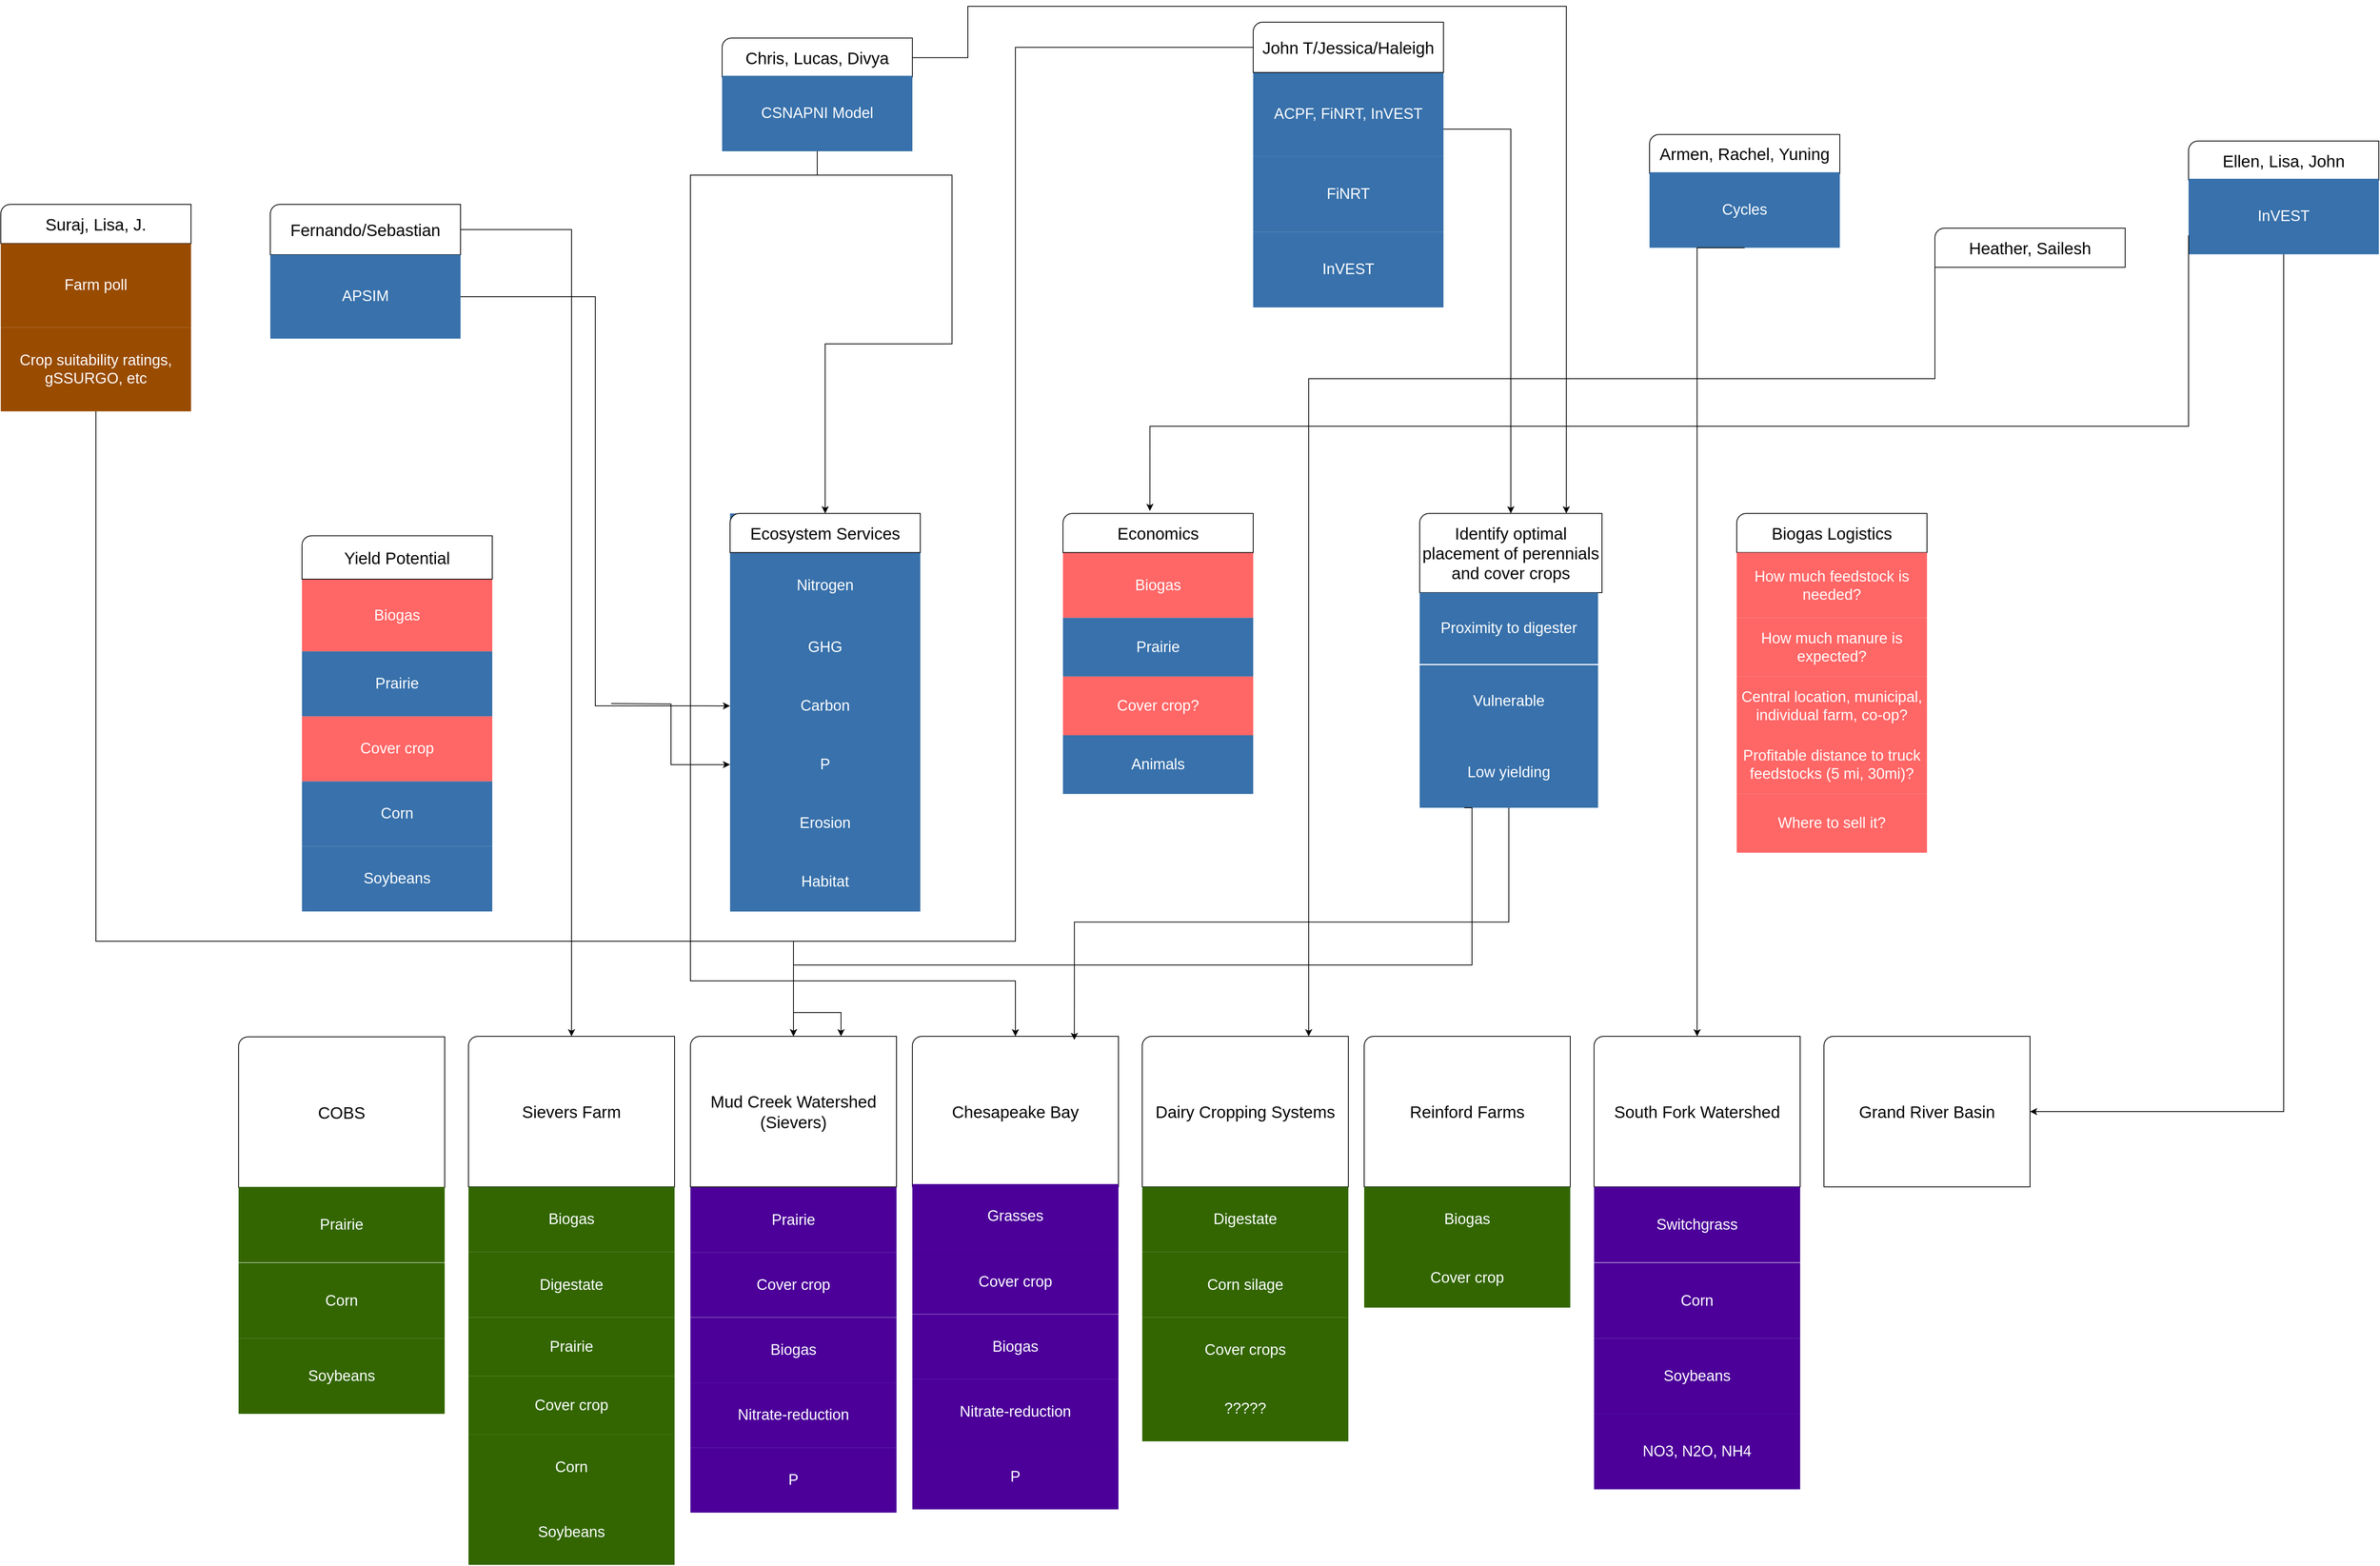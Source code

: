 <mxfile version="20.3.3" type="github">
  <diagram id="07fea595-8f29-1299-0266-81d95cde20df" name="Page-1">
    <mxGraphModel dx="3555" dy="1880" grid="1" gridSize="10" guides="1" tooltips="1" connect="1" arrows="1" fold="1" page="1" pageScale="1" pageWidth="4000" pageHeight="2000" background="#ffffff" math="0" shadow="0">
      <root>
        <mxCell id="0" />
        <mxCell id="1" parent="0" />
        <mxCell id="Bta4R8MGhBC_zZpxbiVx-255" value="" style="group;fontSize=19;verticalAlign=middle;fillColor=#3871AB;fontColor=#FFFFFF;shadow=0;fontStyle=0;spacing=6;sketch=0;labelBackgroundColor=none;" parent="1" vertex="1" connectable="0">
          <mxGeometry x="2150" y="700" width="240" height="502.36" as="geometry" />
        </mxCell>
        <mxCell id="Bta4R8MGhBC_zZpxbiVx-245" value="" style="group" parent="Bta4R8MGhBC_zZpxbiVx-255" vertex="1" connectable="0">
          <mxGeometry width="240" height="280" as="geometry" />
        </mxCell>
        <mxCell id="Bta4R8MGhBC_zZpxbiVx-246" value="" style="group" parent="Bta4R8MGhBC_zZpxbiVx-245" vertex="1" connectable="0">
          <mxGeometry y="49.412" width="240" height="230.588" as="geometry" />
        </mxCell>
        <mxCell id="Bta4R8MGhBC_zZpxbiVx-247" value="Nitrogen" style="whiteSpace=wrap;shadow=0;fontColor=#FFFFFF;fontFamily=Helvetica;fontStyle=0;html=1;fontSize=19;plain-purple;strokeColor=none;fillColor=#3871AB;gradientColor=none;spacing=6;verticalAlign=middle;sketch=0;labelBackgroundColor=none;" parent="Bta4R8MGhBC_zZpxbiVx-246" vertex="1">
          <mxGeometry width="240" height="82.353" as="geometry" />
        </mxCell>
        <mxCell id="Bta4R8MGhBC_zZpxbiVx-248" value="GHG" style="whiteSpace=wrap;shadow=0;fontColor=#FFFFFF;fontFamily=Helvetica;fontStyle=0;html=1;fontSize=19;plain-purple;strokeColor=none;fillColor=#3871AB;gradientColor=none;spacing=6;verticalAlign=middle;sketch=0;labelBackgroundColor=none;" parent="Bta4R8MGhBC_zZpxbiVx-246" vertex="1">
          <mxGeometry y="82.353" width="240" height="74.118" as="geometry" />
        </mxCell>
        <mxCell id="Bta4R8MGhBC_zZpxbiVx-249" value="Carbon" style="whiteSpace=wrap;shadow=0;fontColor=#FFFFFF;fontFamily=Helvetica;fontStyle=0;html=1;fontSize=19;plain-purple;strokeColor=none;fillColor=#3871AB;gradientColor=none;spacing=6;verticalAlign=middle;sketch=0;labelBackgroundColor=none;" parent="Bta4R8MGhBC_zZpxbiVx-246" vertex="1">
          <mxGeometry y="156.471" width="240" height="74.118" as="geometry" />
        </mxCell>
        <mxCell id="Bta4R8MGhBC_zZpxbiVx-250" value="Ecosystem Services" style="verticalLabelPosition=middle;verticalAlign=middle;html=1;shape=mxgraph.basic.corner_round_rect;dx=6;fontSize=21;whiteSpace=wrap;labelPosition=center;align=center;" parent="Bta4R8MGhBC_zZpxbiVx-245" vertex="1">
          <mxGeometry width="240" height="49.412" as="geometry" />
        </mxCell>
        <mxCell id="Bta4R8MGhBC_zZpxbiVx-251" value="P" style="whiteSpace=wrap;shadow=0;fontColor=#FFFFFF;fontFamily=Helvetica;fontStyle=0;html=1;fontSize=19;plain-purple;strokeColor=none;fillColor=#3871AB;gradientColor=none;spacing=6;verticalAlign=middle;sketch=0;labelBackgroundColor=none;" parent="Bta4R8MGhBC_zZpxbiVx-255" vertex="1">
          <mxGeometry y="280.002" width="240" height="74.118" as="geometry" />
        </mxCell>
        <mxCell id="Bta4R8MGhBC_zZpxbiVx-253" value="Erosion" style="whiteSpace=wrap;shadow=0;fontColor=#FFFFFF;fontFamily=Helvetica;fontStyle=0;html=1;fontSize=19;plain-purple;strokeColor=none;fillColor=#3871AB;gradientColor=none;spacing=6;verticalAlign=middle;sketch=0;labelBackgroundColor=none;" parent="Bta4R8MGhBC_zZpxbiVx-255" vertex="1">
          <mxGeometry y="354.122" width="240" height="74.118" as="geometry" />
        </mxCell>
        <mxCell id="Bta4R8MGhBC_zZpxbiVx-254" value="Habitat" style="whiteSpace=wrap;shadow=0;fontColor=#FFFFFF;fontFamily=Helvetica;fontStyle=0;html=1;fontSize=19;plain-purple;strokeColor=none;fillColor=#3871AB;gradientColor=none;spacing=6;verticalAlign=middle;sketch=0;labelBackgroundColor=none;" parent="Bta4R8MGhBC_zZpxbiVx-255" vertex="1">
          <mxGeometry y="428.242" width="240" height="74.118" as="geometry" />
        </mxCell>
        <mxCell id="Bta4R8MGhBC_zZpxbiVx-270" value="" style="group" parent="1" vertex="1" connectable="0">
          <mxGeometry x="3020" y="700" width="230" height="371.5" as="geometry" />
        </mxCell>
        <mxCell id="Bta4R8MGhBC_zZpxbiVx-232" value="Identify optimal placement of perennials and cover crops&lt;br&gt;" style="verticalLabelPosition=middle;verticalAlign=middle;shape=mxgraph.basic.corner_round_rect;dx=6;fontSize=21;html=1;labelPosition=center;align=center;whiteSpace=wrap;" parent="Bta4R8MGhBC_zZpxbiVx-270" vertex="1">
          <mxGeometry width="230" height="100" as="geometry" />
        </mxCell>
        <mxCell id="Bta4R8MGhBC_zZpxbiVx-220" value="Low yielding" style="whiteSpace=wrap;shadow=0;fontColor=#FFFFFF;fontFamily=Helvetica;fontStyle=0;html=1;fontSize=19;plain-purple;strokeColor=none;fillColor=#3871AB;gradientColor=none;spacing=6;verticalAlign=middle;sketch=0;labelBackgroundColor=none;" parent="Bta4R8MGhBC_zZpxbiVx-270" vertex="1">
          <mxGeometry y="281.5" width="225" height="90" as="geometry" />
        </mxCell>
        <mxCell id="Bta4R8MGhBC_zZpxbiVx-228" value="Vulnerable" style="whiteSpace=wrap;shadow=0;fontColor=#FFFFFF;fontFamily=Helvetica;fontStyle=0;html=1;fontSize=19;plain-purple;strokeColor=none;fillColor=#3871AB;gradientColor=none;spacing=6;verticalAlign=middle;sketch=0;labelBackgroundColor=none;" parent="Bta4R8MGhBC_zZpxbiVx-270" vertex="1">
          <mxGeometry y="191.5" width="225" height="90" as="geometry" />
        </mxCell>
        <mxCell id="Bta4R8MGhBC_zZpxbiVx-229" value="Proximity to digester" style="whiteSpace=wrap;shadow=0;fontColor=#FFFFFF;fontFamily=Helvetica;fontStyle=0;html=1;fontSize=19;plain-purple;strokeColor=none;fillColor=#3871AB;gradientColor=none;spacing=6;verticalAlign=middle;sketch=0;labelBackgroundColor=none;" parent="Bta4R8MGhBC_zZpxbiVx-270" vertex="1">
          <mxGeometry y="100" width="225" height="90" as="geometry" />
        </mxCell>
        <mxCell id="Bta4R8MGhBC_zZpxbiVx-271" value="" style="group" parent="1" vertex="1" connectable="0">
          <mxGeometry x="1610" y="728.24" width="240" height="474.12" as="geometry" />
        </mxCell>
        <mxCell id="Bta4R8MGhBC_zZpxbiVx-238" value="" style="group" parent="Bta4R8MGhBC_zZpxbiVx-271" vertex="1" connectable="0">
          <mxGeometry width="240" height="310" as="geometry" />
        </mxCell>
        <mxCell id="Bta4R8MGhBC_zZpxbiVx-235" value="" style="group" parent="Bta4R8MGhBC_zZpxbiVx-238" vertex="1" connectable="0">
          <mxGeometry y="54.706" width="240" height="255.294" as="geometry" />
        </mxCell>
        <mxCell id="Bta4R8MGhBC_zZpxbiVx-218" value="Biogas" style="whiteSpace=wrap;shadow=0;fontColor=#FFFFFF;fontFamily=Helvetica;fontStyle=0;html=1;fontSize=19;plain-purple;strokeColor=none;fillColor=#FF6666;gradientColor=none;spacing=6;verticalAlign=middle;sketch=0;labelBackgroundColor=none;" parent="Bta4R8MGhBC_zZpxbiVx-235" vertex="1">
          <mxGeometry width="240" height="91.176" as="geometry" />
        </mxCell>
        <mxCell id="Bta4R8MGhBC_zZpxbiVx-219" value="Prairie" style="whiteSpace=wrap;shadow=0;fontColor=#FFFFFF;fontFamily=Helvetica;fontStyle=0;html=1;fontSize=19;plain-purple;strokeColor=none;fillColor=#3871AB;gradientColor=none;spacing=6;verticalAlign=middle;sketch=0;labelBackgroundColor=none;" parent="Bta4R8MGhBC_zZpxbiVx-235" vertex="1">
          <mxGeometry y="91.176" width="240" height="82.059" as="geometry" />
        </mxCell>
        <mxCell id="Bta4R8MGhBC_zZpxbiVx-223" value="Cover crop" style="whiteSpace=wrap;shadow=0;fontColor=#FFFFFF;fontFamily=Helvetica;fontStyle=0;html=1;fontSize=19;plain-purple;strokeColor=none;fillColor=#FF6666;gradientColor=none;spacing=6;verticalAlign=middle;sketch=0;labelBackgroundColor=none;" parent="Bta4R8MGhBC_zZpxbiVx-235" vertex="1">
          <mxGeometry y="173.235" width="240" height="82.059" as="geometry" />
        </mxCell>
        <mxCell id="Bta4R8MGhBC_zZpxbiVx-237" value="Yield Potential" style="verticalLabelPosition=middle;verticalAlign=middle;html=1;shape=mxgraph.basic.corner_round_rect;dx=6;fontSize=21;whiteSpace=wrap;labelPosition=center;align=center;" parent="Bta4R8MGhBC_zZpxbiVx-238" vertex="1">
          <mxGeometry width="240" height="54.706" as="geometry" />
        </mxCell>
        <mxCell id="Bta4R8MGhBC_zZpxbiVx-268" value="Corn" style="whiteSpace=wrap;shadow=0;fontColor=#FFFFFF;fontFamily=Helvetica;fontStyle=0;html=1;fontSize=19;plain-purple;strokeColor=none;fillColor=#3871AB;gradientColor=none;spacing=6;verticalAlign=middle;sketch=0;labelBackgroundColor=none;" parent="Bta4R8MGhBC_zZpxbiVx-271" vertex="1">
          <mxGeometry y="310.001" width="240" height="82.059" as="geometry" />
        </mxCell>
        <mxCell id="Bta4R8MGhBC_zZpxbiVx-269" value="Soybeans" style="whiteSpace=wrap;shadow=0;fontColor=#FFFFFF;fontFamily=Helvetica;fontStyle=0;html=1;fontSize=19;plain-purple;strokeColor=none;fillColor=#3871AB;gradientColor=none;spacing=6;verticalAlign=middle;sketch=0;labelBackgroundColor=none;" parent="Bta4R8MGhBC_zZpxbiVx-271" vertex="1">
          <mxGeometry y="392.061" width="240" height="82.059" as="geometry" />
        </mxCell>
        <mxCell id="Bta4R8MGhBC_zZpxbiVx-288" value="Grand River Basin" style="verticalLabelPosition=middle;verticalAlign=middle;html=1;shape=mxgraph.basic.corner_round_rect;dx=6;labelBackgroundColor=none;fontSize=21;whiteSpace=wrap;labelPosition=center;align=center;" parent="1" vertex="1">
          <mxGeometry x="3530" y="1360" width="260" height="190" as="geometry" />
        </mxCell>
        <mxCell id="Bta4R8MGhBC_zZpxbiVx-290" value="Mud Creek Watershed (Sievers)" style="verticalLabelPosition=middle;verticalAlign=middle;html=1;shape=mxgraph.basic.corner_round_rect;dx=6;labelBackgroundColor=none;fontSize=21;whiteSpace=wrap;labelPosition=center;align=center;" parent="1" vertex="1">
          <mxGeometry x="2100" y="1360" width="260" height="190" as="geometry" />
        </mxCell>
        <mxCell id="Bta4R8MGhBC_zZpxbiVx-291" value="Chesapeake Bay" style="verticalLabelPosition=middle;verticalAlign=middle;html=1;shape=mxgraph.basic.corner_round_rect;dx=6;labelBackgroundColor=none;fontSize=21;whiteSpace=wrap;labelPosition=center;align=center;" parent="1" vertex="1">
          <mxGeometry x="2380" y="1360" width="260" height="190" as="geometry" />
        </mxCell>
        <mxCell id="Bta4R8MGhBC_zZpxbiVx-292" value="Dairy Cropping Systems" style="verticalLabelPosition=middle;verticalAlign=middle;html=1;shape=mxgraph.basic.corner_round_rect;dx=6;labelBackgroundColor=none;fontSize=21;whiteSpace=wrap;labelPosition=center;align=center;" parent="1" vertex="1">
          <mxGeometry x="2670" y="1360" width="260" height="190" as="geometry" />
        </mxCell>
        <mxCell id="Bta4R8MGhBC_zZpxbiVx-295" value="" style="group" parent="1" vertex="1" connectable="0">
          <mxGeometry x="2810" y="80" width="240" height="360" as="geometry" />
        </mxCell>
        <mxCell id="Bta4R8MGhBC_zZpxbiVx-296" value="" style="group" parent="Bta4R8MGhBC_zZpxbiVx-295" vertex="1" connectable="0">
          <mxGeometry y="63.529" width="240" height="296.471" as="geometry" />
        </mxCell>
        <mxCell id="Bta4R8MGhBC_zZpxbiVx-297" value="ACPF, FiNRT, InVEST" style="whiteSpace=wrap;shadow=0;fontColor=#FFFFFF;fontFamily=Helvetica;fontStyle=0;html=1;fontSize=19;plain-purple;strokeColor=none;fillColor=#3871AB;gradientColor=none;spacing=6;verticalAlign=middle;sketch=0;labelBackgroundColor=none;" parent="Bta4R8MGhBC_zZpxbiVx-296" vertex="1">
          <mxGeometry width="240" height="105.882" as="geometry" />
        </mxCell>
        <mxCell id="Bta4R8MGhBC_zZpxbiVx-298" value="FiNRT" style="whiteSpace=wrap;shadow=0;fontColor=#FFFFFF;fontFamily=Helvetica;fontStyle=0;html=1;fontSize=19;plain-purple;strokeColor=none;fillColor=#3871AB;gradientColor=none;spacing=6;verticalAlign=middle;sketch=0;labelBackgroundColor=none;" parent="Bta4R8MGhBC_zZpxbiVx-296" vertex="1">
          <mxGeometry y="105.882" width="240" height="95.294" as="geometry" />
        </mxCell>
        <mxCell id="Bta4R8MGhBC_zZpxbiVx-299" value="InVEST" style="whiteSpace=wrap;shadow=0;fontColor=#FFFFFF;fontFamily=Helvetica;fontStyle=0;html=1;fontSize=19;plain-purple;strokeColor=none;fillColor=#3871AB;gradientColor=none;spacing=6;verticalAlign=middle;sketch=0;labelBackgroundColor=none;" parent="Bta4R8MGhBC_zZpxbiVx-296" vertex="1">
          <mxGeometry y="201.176" width="240" height="95.294" as="geometry" />
        </mxCell>
        <mxCell id="Bta4R8MGhBC_zZpxbiVx-300" value="John T/Jessica/Haleigh" style="verticalLabelPosition=middle;verticalAlign=middle;html=1;shape=mxgraph.basic.corner_round_rect;dx=6;fontSize=21;whiteSpace=wrap;labelPosition=center;align=center;" parent="Bta4R8MGhBC_zZpxbiVx-295" vertex="1">
          <mxGeometry width="240" height="63.529" as="geometry" />
        </mxCell>
        <mxCell id="cpoO33E2cY1CjBKNhvb5-2" value="" style="group" parent="1" vertex="1" connectable="0">
          <mxGeometry x="2570" y="700.0" width="240" height="354.12" as="geometry" />
        </mxCell>
        <mxCell id="Bta4R8MGhBC_zZpxbiVx-239" value="" style="group" parent="cpoO33E2cY1CjBKNhvb5-2" vertex="1" connectable="0">
          <mxGeometry width="240" height="280" as="geometry" />
        </mxCell>
        <mxCell id="Bta4R8MGhBC_zZpxbiVx-240" value="" style="group" parent="Bta4R8MGhBC_zZpxbiVx-239" vertex="1" connectable="0">
          <mxGeometry y="49.412" width="240" height="230.588" as="geometry" />
        </mxCell>
        <mxCell id="Bta4R8MGhBC_zZpxbiVx-241" value="&lt;span style=&quot;background-color: transparent;&quot;&gt;Biogas&lt;/span&gt;" style="whiteSpace=wrap;shadow=0;fontColor=#FFFFFF;fontFamily=Helvetica;fontStyle=0;html=1;fontSize=19;plain-purple;strokeColor=none;fillColor=#FF6666;gradientColor=none;spacing=6;verticalAlign=middle;sketch=0;labelBackgroundColor=none;" parent="Bta4R8MGhBC_zZpxbiVx-240" vertex="1">
          <mxGeometry width="240" height="82.353" as="geometry" />
        </mxCell>
        <mxCell id="Bta4R8MGhBC_zZpxbiVx-242" value="Prairie" style="whiteSpace=wrap;shadow=0;fontColor=#FFFFFF;fontFamily=Helvetica;fontStyle=0;html=1;fontSize=19;plain-purple;strokeColor=none;fillColor=#3871AB;gradientColor=none;spacing=6;verticalAlign=middle;sketch=0;labelBackgroundColor=none;" parent="Bta4R8MGhBC_zZpxbiVx-240" vertex="1">
          <mxGeometry y="82.353" width="240" height="74.118" as="geometry" />
        </mxCell>
        <mxCell id="Bta4R8MGhBC_zZpxbiVx-243" value="Cover crop?" style="whiteSpace=wrap;shadow=0;fontColor=#FFFFFF;fontFamily=Helvetica;fontStyle=0;html=1;fontSize=19;plain-purple;strokeColor=none;fillColor=#FF6666;gradientColor=none;spacing=6;verticalAlign=middle;sketch=0;labelBackgroundColor=none;" parent="Bta4R8MGhBC_zZpxbiVx-240" vertex="1">
          <mxGeometry y="156.471" width="240" height="74.118" as="geometry" />
        </mxCell>
        <mxCell id="Bta4R8MGhBC_zZpxbiVx-244" value="Economics" style="verticalLabelPosition=middle;verticalAlign=middle;html=1;shape=mxgraph.basic.corner_round_rect;dx=6;fontSize=21;whiteSpace=wrap;labelPosition=center;align=center;" parent="Bta4R8MGhBC_zZpxbiVx-239" vertex="1">
          <mxGeometry width="240" height="49.412" as="geometry" />
        </mxCell>
        <mxCell id="cpoO33E2cY1CjBKNhvb5-1" value="Animals" style="whiteSpace=wrap;shadow=0;fontColor=#FFFFFF;fontFamily=Helvetica;fontStyle=0;html=1;fontSize=19;plain-purple;strokeColor=none;fillColor=#3871AB;gradientColor=none;spacing=6;verticalAlign=middle;sketch=0;labelBackgroundColor=none;" parent="cpoO33E2cY1CjBKNhvb5-2" vertex="1">
          <mxGeometry y="280.002" width="240" height="74.118" as="geometry" />
        </mxCell>
        <mxCell id="cpoO33E2cY1CjBKNhvb5-6" value="" style="group" parent="1" vertex="1" connectable="0">
          <mxGeometry x="3990" y="230.0" width="240" height="238.23" as="geometry" />
        </mxCell>
        <mxCell id="cpoO33E2cY1CjBKNhvb5-3" value="Ellen, Lisa, John" style="verticalLabelPosition=middle;verticalAlign=middle;html=1;shape=mxgraph.basic.corner_round_rect;dx=6;fontSize=21;whiteSpace=wrap;labelPosition=center;align=center;" parent="cpoO33E2cY1CjBKNhvb5-6" vertex="1">
          <mxGeometry width="240" height="49.412" as="geometry" />
        </mxCell>
        <mxCell id="cpoO33E2cY1CjBKNhvb5-4" value="InVEST" style="whiteSpace=wrap;shadow=0;fontColor=#FFFFFF;fontFamily=Helvetica;fontStyle=0;html=1;fontSize=19;plain-purple;strokeColor=none;fillColor=#3871AB;gradientColor=none;spacing=6;verticalAlign=middle;sketch=0;labelBackgroundColor=none;" parent="cpoO33E2cY1CjBKNhvb5-6" vertex="1">
          <mxGeometry y="47.642" width="240" height="95.294" as="geometry" />
        </mxCell>
        <mxCell id="cpoO33E2cY1CjBKNhvb5-15" style="edgeStyle=orthogonalEdgeStyle;rounded=0;orthogonalLoop=1;jettySize=auto;html=1;exitX=1;exitY=0.5;exitDx=0;exitDy=0;exitPerimeter=0;entryX=0.5;entryY=0;entryDx=0;entryDy=0;entryPerimeter=0;" parent="1" source="Bta4R8MGhBC_zZpxbiVx-267" target="Bta4R8MGhBC_zZpxbiVx-289" edge="1">
          <mxGeometry relative="1" as="geometry" />
        </mxCell>
        <mxCell id="fsY-NsWyViT9tGZLsp4b-1" value="" style="group" vertex="1" connectable="0" parent="1">
          <mxGeometry x="2140" y="100" width="240" height="142.936" as="geometry" />
        </mxCell>
        <mxCell id="cpoO33E2cY1CjBKNhvb5-17" value="Chris, Lucas, Divya" style="verticalLabelPosition=middle;verticalAlign=middle;html=1;shape=mxgraph.basic.corner_round_rect;dx=6;fontSize=21;whiteSpace=wrap;labelPosition=center;align=center;" parent="fsY-NsWyViT9tGZLsp4b-1" vertex="1">
          <mxGeometry width="240" height="49.412" as="geometry" />
        </mxCell>
        <mxCell id="cpoO33E2cY1CjBKNhvb5-18" value="CSNAPNI Model" style="whiteSpace=wrap;shadow=0;fontColor=#FFFFFF;fontFamily=Helvetica;fontStyle=0;html=1;fontSize=19;plain-purple;strokeColor=none;fillColor=#3871AB;gradientColor=none;spacing=6;verticalAlign=middle;sketch=0;labelBackgroundColor=none;" parent="fsY-NsWyViT9tGZLsp4b-1" vertex="1">
          <mxGeometry y="47.642" width="240" height="95.294" as="geometry" />
        </mxCell>
        <mxCell id="fsY-NsWyViT9tGZLsp4b-2" style="edgeStyle=orthogonalEdgeStyle;rounded=0;orthogonalLoop=1;jettySize=auto;html=1;exitX=0.5;exitY=1;exitDx=0;exitDy=0;entryX=0.5;entryY=0;entryDx=0;entryDy=0;entryPerimeter=0;" edge="1" parent="1" source="cpoO33E2cY1CjBKNhvb5-18" target="Bta4R8MGhBC_zZpxbiVx-250">
          <mxGeometry relative="1" as="geometry">
            <Array as="points">
              <mxPoint x="2430" y="273" />
              <mxPoint x="2430" y="486" />
              <mxPoint x="2270" y="486" />
            </Array>
          </mxGeometry>
        </mxCell>
        <mxCell id="fsY-NsWyViT9tGZLsp4b-3" value="" style="group" vertex="1" connectable="0" parent="1">
          <mxGeometry x="2950" y="1360" width="260" height="342.35" as="geometry" />
        </mxCell>
        <mxCell id="Bta4R8MGhBC_zZpxbiVx-293" value="Reinford Farms" style="verticalLabelPosition=middle;verticalAlign=middle;html=1;shape=mxgraph.basic.corner_round_rect;dx=6;labelBackgroundColor=none;fontSize=21;whiteSpace=wrap;labelPosition=center;align=center;" parent="fsY-NsWyViT9tGZLsp4b-3" vertex="1">
          <mxGeometry width="260" height="190" as="geometry" />
        </mxCell>
        <mxCell id="FbwZjn5DJ369boL4K8h1-3" value="Biogas" style="whiteSpace=wrap;shadow=0;fontColor=#FFFFFF;fontFamily=Helvetica;fontStyle=0;html=1;fontSize=19;plain-purple;strokeColor=none;fillColor=#336600;gradientColor=none;spacing=6;verticalAlign=middle;sketch=0;labelBackgroundColor=none;" parent="fsY-NsWyViT9tGZLsp4b-3" vertex="1">
          <mxGeometry y="190" width="260" height="82.35" as="geometry" />
        </mxCell>
        <mxCell id="FbwZjn5DJ369boL4K8h1-5" value="Cover crop" style="whiteSpace=wrap;shadow=0;fontColor=#FFFFFF;fontFamily=Helvetica;fontStyle=0;html=1;fontSize=19;plain-purple;strokeColor=none;fillColor=#336600;gradientColor=none;spacing=6;verticalAlign=middle;sketch=0;labelBackgroundColor=none;" parent="fsY-NsWyViT9tGZLsp4b-3" vertex="1">
          <mxGeometry y="268.23" width="260" height="74.12" as="geometry" />
        </mxCell>
        <mxCell id="fsY-NsWyViT9tGZLsp4b-4" style="edgeStyle=orthogonalEdgeStyle;rounded=0;orthogonalLoop=1;jettySize=auto;html=1;exitX=0.5;exitY=1;exitDx=0;exitDy=0;entryX=0.5;entryY=0;entryDx=0;entryDy=0;entryPerimeter=0;" edge="1" parent="1" source="cpoO33E2cY1CjBKNhvb5-18" target="Bta4R8MGhBC_zZpxbiVx-291">
          <mxGeometry relative="1" as="geometry">
            <Array as="points">
              <mxPoint x="2100" y="273" />
              <mxPoint x="2100" y="1290" />
              <mxPoint x="2510" y="1290" />
            </Array>
          </mxGeometry>
        </mxCell>
        <mxCell id="fsY-NsWyViT9tGZLsp4b-17" style="edgeStyle=orthogonalEdgeStyle;rounded=0;orthogonalLoop=1;jettySize=auto;html=1;exitX=0.5;exitY=1;exitDx=0;exitDy=0;entryX=1;entryY=0.5;entryDx=0;entryDy=0;entryPerimeter=0;" edge="1" parent="1" source="cpoO33E2cY1CjBKNhvb5-4" target="Bta4R8MGhBC_zZpxbiVx-288">
          <mxGeometry relative="1" as="geometry" />
        </mxCell>
        <mxCell id="fsY-NsWyViT9tGZLsp4b-18" style="edgeStyle=orthogonalEdgeStyle;rounded=0;orthogonalLoop=1;jettySize=auto;html=1;exitX=0;exitY=0.75;exitDx=0;exitDy=0;entryX=0.457;entryY=-0.064;entryDx=0;entryDy=0;entryPerimeter=0;" edge="1" parent="1" source="cpoO33E2cY1CjBKNhvb5-4" target="Bta4R8MGhBC_zZpxbiVx-244">
          <mxGeometry relative="1" as="geometry">
            <mxPoint x="2680" y="690" as="targetPoint" />
            <Array as="points">
              <mxPoint x="3990" y="590" />
              <mxPoint x="2680" y="590" />
            </Array>
          </mxGeometry>
        </mxCell>
        <mxCell id="cpoO33E2cY1CjBKNhvb5-8" value="Prairie" style="whiteSpace=wrap;shadow=0;fontColor=#FFFFFF;fontFamily=Helvetica;fontStyle=0;html=1;fontSize=19;plain-purple;strokeColor=none;fillColor=#336600;gradientColor=none;spacing=6;verticalAlign=middle;sketch=0;labelBackgroundColor=none;" parent="1" vertex="1">
          <mxGeometry x="1820" y="1714.7" width="260" height="74.12" as="geometry" />
        </mxCell>
        <mxCell id="fsY-NsWyViT9tGZLsp4b-34" value="" style="group" vertex="1" connectable="0" parent="1">
          <mxGeometry x="1820" y="1360" width="260" height="667.06" as="geometry" />
        </mxCell>
        <mxCell id="cpoO33E2cY1CjBKNhvb5-12" value="Corn" style="whiteSpace=wrap;shadow=0;fontColor=#FFFFFF;fontFamily=Helvetica;fontStyle=0;html=1;fontSize=19;plain-purple;strokeColor=none;fillColor=#336600;gradientColor=none;spacing=6;verticalAlign=middle;sketch=0;labelBackgroundColor=none;" parent="fsY-NsWyViT9tGZLsp4b-34" vertex="1">
          <mxGeometry y="502.94" width="260" height="82.06" as="geometry" />
        </mxCell>
        <mxCell id="cpoO33E2cY1CjBKNhvb5-13" value="Soybeans" style="whiteSpace=wrap;shadow=0;fontColor=#FFFFFF;fontFamily=Helvetica;fontStyle=0;html=1;fontSize=19;plain-purple;strokeColor=none;fillColor=#336600;gradientColor=none;spacing=6;verticalAlign=middle;sketch=0;labelBackgroundColor=none;" parent="fsY-NsWyViT9tGZLsp4b-34" vertex="1">
          <mxGeometry y="585.0" width="260" height="82.06" as="geometry" />
        </mxCell>
        <mxCell id="Bta4R8MGhBC_zZpxbiVx-289" value="Sievers Farm" style="verticalLabelPosition=middle;verticalAlign=middle;html=1;shape=mxgraph.basic.corner_round_rect;dx=6;labelBackgroundColor=none;fontSize=21;whiteSpace=wrap;labelPosition=center;align=center;" parent="fsY-NsWyViT9tGZLsp4b-34" vertex="1">
          <mxGeometry width="260" height="190" as="geometry" />
        </mxCell>
        <mxCell id="cpoO33E2cY1CjBKNhvb5-7" value="Biogas" style="whiteSpace=wrap;shadow=0;fontColor=#FFFFFF;fontFamily=Helvetica;fontStyle=0;html=1;fontSize=19;plain-purple;strokeColor=none;fillColor=#336600;gradientColor=none;spacing=6;verticalAlign=middle;sketch=0;labelBackgroundColor=none;" parent="fsY-NsWyViT9tGZLsp4b-34" vertex="1">
          <mxGeometry y="190" width="260" height="82.35" as="geometry" />
        </mxCell>
        <mxCell id="cpoO33E2cY1CjBKNhvb5-9" value="Cover crop" style="whiteSpace=wrap;shadow=0;fontColor=#FFFFFF;fontFamily=Helvetica;fontStyle=0;html=1;fontSize=19;plain-purple;strokeColor=none;fillColor=#336600;gradientColor=none;spacing=6;verticalAlign=middle;sketch=0;labelBackgroundColor=none;" parent="fsY-NsWyViT9tGZLsp4b-34" vertex="1">
          <mxGeometry y="428.82" width="260" height="74.12" as="geometry" />
        </mxCell>
        <mxCell id="fsY-NsWyViT9tGZLsp4b-33" value="Digestate" style="whiteSpace=wrap;shadow=0;fontColor=#FFFFFF;fontFamily=Helvetica;fontStyle=0;html=1;fontSize=19;plain-purple;strokeColor=none;fillColor=#336600;gradientColor=none;spacing=6;verticalAlign=middle;sketch=0;labelBackgroundColor=none;" vertex="1" parent="fsY-NsWyViT9tGZLsp4b-34">
          <mxGeometry y="272.35" width="260" height="82.35" as="geometry" />
        </mxCell>
        <mxCell id="fsY-NsWyViT9tGZLsp4b-39" style="edgeStyle=orthogonalEdgeStyle;rounded=0;orthogonalLoop=1;jettySize=auto;html=1;entryX=0.5;entryY=0;entryDx=0;entryDy=0;entryPerimeter=0;" edge="1" parent="1" target="Bta4R8MGhBC_zZpxbiVx-232">
          <mxGeometry relative="1" as="geometry">
            <mxPoint x="3050" y="215" as="sourcePoint" />
            <Array as="points">
              <mxPoint x="3135" y="215" />
            </Array>
          </mxGeometry>
        </mxCell>
        <mxCell id="fsY-NsWyViT9tGZLsp4b-40" style="edgeStyle=orthogonalEdgeStyle;rounded=0;orthogonalLoop=1;jettySize=auto;html=1;exitX=1;exitY=0.5;exitDx=0;exitDy=0;exitPerimeter=0;" edge="1" parent="1" source="cpoO33E2cY1CjBKNhvb5-17" target="Bta4R8MGhBC_zZpxbiVx-232">
          <mxGeometry relative="1" as="geometry">
            <Array as="points">
              <mxPoint x="2450" y="60" />
              <mxPoint x="3205" y="60" />
            </Array>
          </mxGeometry>
        </mxCell>
        <mxCell id="fsY-NsWyViT9tGZLsp4b-41" style="edgeStyle=orthogonalEdgeStyle;rounded=0;orthogonalLoop=1;jettySize=auto;html=1;exitX=0;exitY=0.5;exitDx=0;exitDy=0;exitPerimeter=0;entryX=0.5;entryY=0;entryDx=0;entryDy=0;entryPerimeter=0;" edge="1" parent="1" source="Bta4R8MGhBC_zZpxbiVx-300" target="Bta4R8MGhBC_zZpxbiVx-290">
          <mxGeometry relative="1" as="geometry">
            <mxPoint x="2320" y="1260" as="targetPoint" />
            <Array as="points">
              <mxPoint x="2510" y="112" />
              <mxPoint x="2510" y="1240" />
              <mxPoint x="2230" y="1240" />
            </Array>
          </mxGeometry>
        </mxCell>
        <mxCell id="fsY-NsWyViT9tGZLsp4b-60" style="edgeStyle=orthogonalEdgeStyle;rounded=0;orthogonalLoop=1;jettySize=auto;html=1;exitX=0;exitY=0.5;exitDx=0;exitDy=0;exitPerimeter=0;" edge="1" parent="1" source="fsY-NsWyViT9tGZLsp4b-43" target="Bta4R8MGhBC_zZpxbiVx-292">
          <mxGeometry relative="1" as="geometry">
            <Array as="points">
              <mxPoint x="3670" y="530" />
              <mxPoint x="2880" y="530" />
            </Array>
          </mxGeometry>
        </mxCell>
        <mxCell id="fsY-NsWyViT9tGZLsp4b-43" value="Heather, Sailesh" style="verticalLabelPosition=middle;verticalAlign=middle;html=1;shape=mxgraph.basic.corner_round_rect;dx=6;fontSize=21;whiteSpace=wrap;labelPosition=center;align=center;" vertex="1" parent="1">
          <mxGeometry x="3670" y="340" width="240" height="49.412" as="geometry" />
        </mxCell>
        <mxCell id="fsY-NsWyViT9tGZLsp4b-44" value="" style="group" vertex="1" connectable="0" parent="1">
          <mxGeometry x="3310" y="221.77" width="240" height="142.936" as="geometry" />
        </mxCell>
        <mxCell id="fsY-NsWyViT9tGZLsp4b-30" value="Armen, Rachel, Yuning " style="verticalLabelPosition=middle;verticalAlign=middle;html=1;shape=mxgraph.basic.corner_round_rect;dx=6;fontSize=21;whiteSpace=wrap;labelPosition=center;align=center;" vertex="1" parent="fsY-NsWyViT9tGZLsp4b-44">
          <mxGeometry width="240" height="49.412" as="geometry" />
        </mxCell>
        <mxCell id="fsY-NsWyViT9tGZLsp4b-31" value="Cycles" style="whiteSpace=wrap;shadow=0;fontColor=#FFFFFF;fontFamily=Helvetica;fontStyle=0;html=1;fontSize=19;plain-purple;strokeColor=none;fillColor=#3871AB;gradientColor=none;spacing=6;verticalAlign=middle;sketch=0;labelBackgroundColor=none;" vertex="1" parent="fsY-NsWyViT9tGZLsp4b-44">
          <mxGeometry y="47.642" width="240" height="95.294" as="geometry" />
        </mxCell>
        <mxCell id="fsY-NsWyViT9tGZLsp4b-45" style="edgeStyle=orthogonalEdgeStyle;rounded=0;orthogonalLoop=1;jettySize=auto;html=1;exitX=0.5;exitY=1;exitDx=0;exitDy=0;entryX=0.5;entryY=0;entryDx=0;entryDy=0;entryPerimeter=0;" edge="1" parent="1" source="fsY-NsWyViT9tGZLsp4b-31" target="fsY-NsWyViT9tGZLsp4b-42">
          <mxGeometry relative="1" as="geometry">
            <Array as="points">
              <mxPoint x="3370" y="365" />
            </Array>
          </mxGeometry>
        </mxCell>
        <mxCell id="fsY-NsWyViT9tGZLsp4b-49" style="edgeStyle=orthogonalEdgeStyle;rounded=0;orthogonalLoop=1;jettySize=auto;html=1;exitX=0.25;exitY=1;exitDx=0;exitDy=0;" edge="1" parent="1" source="Bta4R8MGhBC_zZpxbiVx-220">
          <mxGeometry relative="1" as="geometry">
            <mxPoint x="2290" y="1360" as="targetPoint" />
            <Array as="points">
              <mxPoint x="3086" y="1270" />
              <mxPoint x="2230" y="1270" />
              <mxPoint x="2230" y="1330" />
              <mxPoint x="2290" y="1330" />
            </Array>
          </mxGeometry>
        </mxCell>
        <mxCell id="fsY-NsWyViT9tGZLsp4b-50" style="edgeStyle=orthogonalEdgeStyle;rounded=0;orthogonalLoop=1;jettySize=auto;html=1;exitX=0.5;exitY=1;exitDx=0;exitDy=0;entryX=0.786;entryY=0.024;entryDx=0;entryDy=0;entryPerimeter=0;" edge="1" parent="1" source="Bta4R8MGhBC_zZpxbiVx-220" target="Bta4R8MGhBC_zZpxbiVx-291">
          <mxGeometry relative="1" as="geometry" />
        </mxCell>
        <mxCell id="fsY-NsWyViT9tGZLsp4b-51" value="Digestate" style="whiteSpace=wrap;shadow=0;fontColor=#FFFFFF;fontFamily=Helvetica;fontStyle=0;html=1;fontSize=19;plain-purple;strokeColor=none;fillColor=#336600;gradientColor=none;spacing=6;verticalAlign=middle;sketch=0;labelBackgroundColor=none;" vertex="1" parent="1">
          <mxGeometry x="2670" y="1550" width="260" height="82.35" as="geometry" />
        </mxCell>
        <mxCell id="fsY-NsWyViT9tGZLsp4b-52" value="Corn silage" style="whiteSpace=wrap;shadow=0;fontColor=#FFFFFF;fontFamily=Helvetica;fontStyle=0;html=1;fontSize=19;plain-purple;strokeColor=none;fillColor=#336600;gradientColor=none;spacing=6;verticalAlign=middle;sketch=0;labelBackgroundColor=none;" vertex="1" parent="1">
          <mxGeometry x="2670" y="1632.35" width="260" height="82.35" as="geometry" />
        </mxCell>
        <mxCell id="fsY-NsWyViT9tGZLsp4b-53" value="Cover crops" style="whiteSpace=wrap;shadow=0;fontColor=#FFFFFF;fontFamily=Helvetica;fontStyle=0;html=1;fontSize=19;plain-purple;strokeColor=none;fillColor=#336600;gradientColor=none;spacing=6;verticalAlign=middle;sketch=0;labelBackgroundColor=none;" vertex="1" parent="1">
          <mxGeometry x="2670" y="1714.7" width="260" height="82.35" as="geometry" />
        </mxCell>
        <mxCell id="fsY-NsWyViT9tGZLsp4b-54" value="?????" style="whiteSpace=wrap;shadow=0;fontColor=#FFFFFF;fontFamily=Helvetica;fontStyle=0;html=1;fontSize=19;plain-purple;strokeColor=none;fillColor=#336600;gradientColor=none;spacing=6;verticalAlign=middle;sketch=0;labelBackgroundColor=none;" vertex="1" parent="1">
          <mxGeometry x="2670" y="1788.82" width="260" height="82.35" as="geometry" />
        </mxCell>
        <mxCell id="fsY-NsWyViT9tGZLsp4b-56" value="" style="group" vertex="1" connectable="0" parent="1">
          <mxGeometry x="1570" y="310" width="240" height="169.412" as="geometry" />
        </mxCell>
        <mxCell id="Bta4R8MGhBC_zZpxbiVx-267" value="Fernando/Sebastian" style="verticalLabelPosition=middle;verticalAlign=middle;html=1;shape=mxgraph.basic.corner_round_rect;dx=6;fontSize=21;whiteSpace=wrap;labelPosition=center;align=center;" parent="fsY-NsWyViT9tGZLsp4b-56" vertex="1">
          <mxGeometry width="240" height="63.529" as="geometry" />
        </mxCell>
        <mxCell id="Bta4R8MGhBC_zZpxbiVx-264" value="APSIM" style="whiteSpace=wrap;shadow=0;fontColor=#FFFFFF;fontFamily=Helvetica;fontStyle=0;html=1;fontSize=19;plain-purple;strokeColor=none;fillColor=#3871AB;gradientColor=none;spacing=6;verticalAlign=middle;sketch=0;labelBackgroundColor=none;" parent="fsY-NsWyViT9tGZLsp4b-56" vertex="1">
          <mxGeometry y="63.529" width="240" height="105.882" as="geometry" />
        </mxCell>
        <mxCell id="fsY-NsWyViT9tGZLsp4b-57" style="edgeStyle=orthogonalEdgeStyle;rounded=0;orthogonalLoop=1;jettySize=auto;html=1;exitX=1;exitY=0.5;exitDx=0;exitDy=0;entryX=0;entryY=0.5;entryDx=0;entryDy=0;" edge="1" parent="1" source="Bta4R8MGhBC_zZpxbiVx-264" target="Bta4R8MGhBC_zZpxbiVx-249">
          <mxGeometry relative="1" as="geometry" />
        </mxCell>
        <mxCell id="fsY-NsWyViT9tGZLsp4b-59" style="edgeStyle=orthogonalEdgeStyle;rounded=0;orthogonalLoop=1;jettySize=auto;html=1;entryX=0;entryY=0.5;entryDx=0;entryDy=0;" edge="1" parent="1" target="Bta4R8MGhBC_zZpxbiVx-251">
          <mxGeometry relative="1" as="geometry">
            <mxPoint x="2000" y="940" as="sourcePoint" />
            <mxPoint x="2130" y="1122.814" as="targetPoint" />
          </mxGeometry>
        </mxCell>
        <mxCell id="fsY-NsWyViT9tGZLsp4b-61" value="Prairie" style="whiteSpace=wrap;shadow=0;fontColor=#FFFFFF;fontFamily=Helvetica;fontStyle=0;html=1;fontSize=19;plain-purple;strokeColor=none;fillColor=#4C0099;gradientColor=none;spacing=6;verticalAlign=middle;sketch=0;labelBackgroundColor=none;" vertex="1" parent="1">
          <mxGeometry x="2100" y="1550.58" width="260" height="82.06" as="geometry" />
        </mxCell>
        <mxCell id="fsY-NsWyViT9tGZLsp4b-62" value="Cover crop" style="whiteSpace=wrap;shadow=0;fontColor=#FFFFFF;fontFamily=Helvetica;fontStyle=0;html=1;fontSize=19;plain-purple;strokeColor=none;fillColor=#4C0099;gradientColor=none;spacing=6;verticalAlign=middle;sketch=0;labelBackgroundColor=none;" vertex="1" parent="1">
          <mxGeometry x="2100" y="1632.64" width="260" height="82.06" as="geometry" />
        </mxCell>
        <mxCell id="fsY-NsWyViT9tGZLsp4b-63" value="Biogas" style="whiteSpace=wrap;shadow=0;fontColor=#FFFFFF;fontFamily=Helvetica;fontStyle=0;html=1;fontSize=19;plain-purple;strokeColor=none;fillColor=#4C0099;gradientColor=none;spacing=6;verticalAlign=middle;sketch=0;labelBackgroundColor=none;" vertex="1" parent="1">
          <mxGeometry x="2100" y="1714.99" width="260" height="82.06" as="geometry" />
        </mxCell>
        <mxCell id="fsY-NsWyViT9tGZLsp4b-64" value="Nitrate-reduction" style="whiteSpace=wrap;shadow=0;fontColor=#FFFFFF;fontFamily=Helvetica;fontStyle=0;html=1;fontSize=19;plain-purple;strokeColor=none;fillColor=#4C0099;gradientColor=none;spacing=6;verticalAlign=middle;sketch=0;labelBackgroundColor=none;" vertex="1" parent="1">
          <mxGeometry x="2100" y="1797.05" width="260" height="82.06" as="geometry" />
        </mxCell>
        <mxCell id="fsY-NsWyViT9tGZLsp4b-65" value="P" style="whiteSpace=wrap;shadow=0;fontColor=#FFFFFF;fontFamily=Helvetica;fontStyle=0;html=1;fontSize=19;plain-purple;strokeColor=none;fillColor=#4C0099;gradientColor=none;spacing=6;verticalAlign=middle;sketch=0;labelBackgroundColor=none;" vertex="1" parent="1">
          <mxGeometry x="2100" y="1879.11" width="260" height="82.06" as="geometry" />
        </mxCell>
        <mxCell id="fsY-NsWyViT9tGZLsp4b-66" value="Grasses" style="whiteSpace=wrap;shadow=0;fontColor=#FFFFFF;fontFamily=Helvetica;fontStyle=0;html=1;fontSize=19;plain-purple;strokeColor=none;fillColor=#4C0099;gradientColor=none;spacing=6;verticalAlign=middle;sketch=0;labelBackgroundColor=none;" vertex="1" parent="1">
          <mxGeometry x="2380" y="1546.46" width="260" height="82.06" as="geometry" />
        </mxCell>
        <mxCell id="fsY-NsWyViT9tGZLsp4b-67" value="Cover crop" style="whiteSpace=wrap;shadow=0;fontColor=#FFFFFF;fontFamily=Helvetica;fontStyle=0;html=1;fontSize=19;plain-purple;strokeColor=none;fillColor=#4C0099;gradientColor=none;spacing=6;verticalAlign=middle;sketch=0;labelBackgroundColor=none;" vertex="1" parent="1">
          <mxGeometry x="2380" y="1628.52" width="260" height="82.06" as="geometry" />
        </mxCell>
        <mxCell id="fsY-NsWyViT9tGZLsp4b-68" value="Biogas" style="whiteSpace=wrap;shadow=0;fontColor=#FFFFFF;fontFamily=Helvetica;fontStyle=0;html=1;fontSize=19;plain-purple;strokeColor=none;fillColor=#4C0099;gradientColor=none;spacing=6;verticalAlign=middle;sketch=0;labelBackgroundColor=none;" vertex="1" parent="1">
          <mxGeometry x="2380" y="1710.87" width="260" height="82.06" as="geometry" />
        </mxCell>
        <mxCell id="fsY-NsWyViT9tGZLsp4b-69" value="Nitrate-reduction" style="whiteSpace=wrap;shadow=0;fontColor=#FFFFFF;fontFamily=Helvetica;fontStyle=0;html=1;fontSize=19;plain-purple;strokeColor=none;fillColor=#4C0099;gradientColor=none;spacing=6;verticalAlign=middle;sketch=0;labelBackgroundColor=none;" vertex="1" parent="1">
          <mxGeometry x="2380" y="1792.93" width="260" height="82.06" as="geometry" />
        </mxCell>
        <mxCell id="fsY-NsWyViT9tGZLsp4b-70" value="P" style="whiteSpace=wrap;shadow=0;fontColor=#FFFFFF;fontFamily=Helvetica;fontStyle=0;html=1;fontSize=19;plain-purple;strokeColor=none;fillColor=#4C0099;gradientColor=none;spacing=6;verticalAlign=middle;sketch=0;labelBackgroundColor=none;" vertex="1" parent="1">
          <mxGeometry x="2380" y="1874.99" width="260" height="82.06" as="geometry" />
        </mxCell>
        <mxCell id="fsY-NsWyViT9tGZLsp4b-80" value="" style="group" vertex="1" connectable="0" parent="1">
          <mxGeometry x="1230" y="310.0" width="240" height="261.172" as="geometry" />
        </mxCell>
        <mxCell id="fsY-NsWyViT9tGZLsp4b-71" value="Suraj, Lisa, J." style="verticalLabelPosition=middle;verticalAlign=middle;html=1;shape=mxgraph.basic.corner_round_rect;dx=6;fontSize=21;whiteSpace=wrap;labelPosition=center;align=center;" vertex="1" parent="fsY-NsWyViT9tGZLsp4b-80">
          <mxGeometry width="240" height="49.412" as="geometry" />
        </mxCell>
        <mxCell id="fsY-NsWyViT9tGZLsp4b-78" value="Farm poll" style="whiteSpace=wrap;shadow=0;fontColor=#FFFFFF;fontFamily=Helvetica;fontStyle=0;html=1;fontSize=19;plain-purple;strokeColor=none;fillColor=#994C00;gradientColor=none;spacing=6;verticalAlign=middle;sketch=0;labelBackgroundColor=none;" vertex="1" parent="fsY-NsWyViT9tGZLsp4b-80">
          <mxGeometry y="49.409" width="240" height="105.882" as="geometry" />
        </mxCell>
        <mxCell id="fsY-NsWyViT9tGZLsp4b-79" value="Crop suitability ratings, gSSURGO, etc" style="whiteSpace=wrap;shadow=0;fontColor=#FFFFFF;fontFamily=Helvetica;fontStyle=0;html=1;fontSize=19;plain-purple;strokeColor=none;fillColor=#994C00;gradientColor=none;spacing=6;verticalAlign=middle;sketch=0;labelBackgroundColor=none;" vertex="1" parent="fsY-NsWyViT9tGZLsp4b-80">
          <mxGeometry y="155.289" width="240" height="105.882" as="geometry" />
        </mxCell>
        <mxCell id="fsY-NsWyViT9tGZLsp4b-81" style="edgeStyle=orthogonalEdgeStyle;rounded=0;orthogonalLoop=1;jettySize=auto;html=1;exitX=0.5;exitY=1;exitDx=0;exitDy=0;entryX=0.5;entryY=0;entryDx=0;entryDy=0;entryPerimeter=0;" edge="1" parent="1" source="fsY-NsWyViT9tGZLsp4b-79" target="Bta4R8MGhBC_zZpxbiVx-290">
          <mxGeometry relative="1" as="geometry">
            <Array as="points">
              <mxPoint x="1350" y="1240" />
              <mxPoint x="2230" y="1240" />
            </Array>
          </mxGeometry>
        </mxCell>
        <mxCell id="fsY-NsWyViT9tGZLsp4b-85" value="" style="group" vertex="1" connectable="0" parent="1">
          <mxGeometry x="3420" y="700.0" width="240" height="428.24" as="geometry" />
        </mxCell>
        <mxCell id="fsY-NsWyViT9tGZLsp4b-13" value="Where to sell it?" style="whiteSpace=wrap;shadow=0;fontColor=#FFFFFF;fontFamily=Helvetica;fontStyle=0;html=1;fontSize=19;plain-purple;strokeColor=none;fillColor=#FF6666;gradientColor=none;spacing=6;verticalAlign=middle;sketch=0;labelBackgroundColor=none;" vertex="1" parent="fsY-NsWyViT9tGZLsp4b-85">
          <mxGeometry y="354.122" width="240" height="74.118" as="geometry" />
        </mxCell>
        <mxCell id="fsY-NsWyViT9tGZLsp4b-12" value="Biogas Logistics" style="verticalLabelPosition=middle;verticalAlign=middle;html=1;shape=mxgraph.basic.corner_round_rect;dx=6;fontSize=21;whiteSpace=wrap;labelPosition=center;align=center;" vertex="1" parent="fsY-NsWyViT9tGZLsp4b-85">
          <mxGeometry width="240" height="49.412" as="geometry" />
        </mxCell>
        <mxCell id="fsY-NsWyViT9tGZLsp4b-9" value="How much feedstock is needed?" style="whiteSpace=wrap;shadow=0;fontColor=#FFFFFF;fontFamily=Helvetica;fontStyle=0;html=1;fontSize=19;plain-purple;strokeColor=none;fillColor=#FF6666;gradientColor=none;spacing=6;verticalAlign=middle;sketch=0;labelBackgroundColor=none;" vertex="1" parent="fsY-NsWyViT9tGZLsp4b-85">
          <mxGeometry y="49.412" width="240" height="82.353" as="geometry" />
        </mxCell>
        <mxCell id="fsY-NsWyViT9tGZLsp4b-10" value="Central location, municipal, individual farm, co-op?" style="whiteSpace=wrap;shadow=0;fontColor=#FFFFFF;fontFamily=Helvetica;fontStyle=0;html=1;fontSize=19;plain-purple;strokeColor=none;fillColor=#FF6666;gradientColor=none;spacing=6;verticalAlign=middle;sketch=0;labelBackgroundColor=none;" vertex="1" parent="fsY-NsWyViT9tGZLsp4b-85">
          <mxGeometry y="205.885" width="240" height="74.118" as="geometry" />
        </mxCell>
        <mxCell id="fsY-NsWyViT9tGZLsp4b-11" value="Profitable distance to truck feedstocks (5 mi, 30mi)?" style="whiteSpace=wrap;shadow=0;fontColor=#FFFFFF;fontFamily=Helvetica;fontStyle=0;html=1;fontSize=19;plain-purple;strokeColor=none;fillColor=#FF6666;gradientColor=none;spacing=6;verticalAlign=middle;sketch=0;labelBackgroundColor=none;" vertex="1" parent="fsY-NsWyViT9tGZLsp4b-85">
          <mxGeometry y="280.002" width="240" height="74.118" as="geometry" />
        </mxCell>
        <mxCell id="fsY-NsWyViT9tGZLsp4b-35" value="How much manure is expected?" style="whiteSpace=wrap;shadow=0;fontColor=#FFFFFF;fontFamily=Helvetica;fontStyle=0;html=1;fontSize=19;plain-purple;strokeColor=none;fillColor=#FF6666;gradientColor=none;spacing=6;verticalAlign=middle;sketch=0;labelBackgroundColor=none;" vertex="1" parent="fsY-NsWyViT9tGZLsp4b-85">
          <mxGeometry y="131.762" width="240" height="74.118" as="geometry" />
        </mxCell>
        <mxCell id="fsY-NsWyViT9tGZLsp4b-90" value="" style="group" vertex="1" connectable="0" parent="1">
          <mxGeometry x="3240" y="1360" width="260" height="571.75" as="geometry" />
        </mxCell>
        <mxCell id="fsY-NsWyViT9tGZLsp4b-42" value="South Fork Watershed" style="verticalLabelPosition=middle;verticalAlign=middle;html=1;shape=mxgraph.basic.corner_round_rect;dx=6;labelBackgroundColor=none;fontSize=21;whiteSpace=wrap;labelPosition=center;align=center;" vertex="1" parent="fsY-NsWyViT9tGZLsp4b-90">
          <mxGeometry width="260" height="190" as="geometry" />
        </mxCell>
        <mxCell id="fsY-NsWyViT9tGZLsp4b-72" value="Switchgrass" style="whiteSpace=wrap;shadow=0;fontColor=#FFFFFF;fontFamily=Helvetica;fontStyle=0;html=1;fontSize=19;plain-purple;strokeColor=none;fillColor=#4C0099;gradientColor=none;spacing=6;verticalAlign=middle;sketch=0;labelBackgroundColor=none;" vertex="1" parent="fsY-NsWyViT9tGZLsp4b-90">
          <mxGeometry y="190" width="260" height="95.293" as="geometry" />
        </mxCell>
        <mxCell id="fsY-NsWyViT9tGZLsp4b-73" value="Corn" style="whiteSpace=wrap;shadow=0;fontColor=#FFFFFF;fontFamily=Helvetica;fontStyle=0;html=1;fontSize=19;plain-purple;strokeColor=none;fillColor=#4C0099;gradientColor=none;spacing=6;verticalAlign=middle;sketch=0;labelBackgroundColor=none;" vertex="1" parent="fsY-NsWyViT9tGZLsp4b-90">
          <mxGeometry y="285.879" width="260" height="95.293" as="geometry" />
        </mxCell>
        <mxCell id="fsY-NsWyViT9tGZLsp4b-74" value="Soybeans" style="whiteSpace=wrap;shadow=0;fontColor=#FFFFFF;fontFamily=Helvetica;fontStyle=0;html=1;fontSize=19;plain-purple;strokeColor=none;fillColor=#4C0099;gradientColor=none;spacing=6;verticalAlign=middle;sketch=0;labelBackgroundColor=none;" vertex="1" parent="fsY-NsWyViT9tGZLsp4b-90">
          <mxGeometry y="381.168" width="260" height="95.293" as="geometry" />
        </mxCell>
        <mxCell id="fsY-NsWyViT9tGZLsp4b-75" value="NO3, N2O, NH4" style="whiteSpace=wrap;shadow=0;fontColor=#FFFFFF;fontFamily=Helvetica;fontStyle=0;html=1;fontSize=19;plain-purple;strokeColor=none;fillColor=#4C0099;gradientColor=none;spacing=6;verticalAlign=middle;sketch=0;labelBackgroundColor=none;" vertex="1" parent="fsY-NsWyViT9tGZLsp4b-90">
          <mxGeometry y="476.457" width="260" height="95.293" as="geometry" />
        </mxCell>
        <mxCell id="fsY-NsWyViT9tGZLsp4b-91" value="" style="group" vertex="1" connectable="0" parent="1">
          <mxGeometry x="1530" y="1360.58" width="260" height="475.881" as="geometry" />
        </mxCell>
        <mxCell id="fsY-NsWyViT9tGZLsp4b-86" value="COBS" style="verticalLabelPosition=middle;verticalAlign=middle;html=1;shape=mxgraph.basic.corner_round_rect;dx=6;labelBackgroundColor=none;fontSize=21;whiteSpace=wrap;labelPosition=center;align=center;" vertex="1" parent="fsY-NsWyViT9tGZLsp4b-91">
          <mxGeometry width="260" height="190" as="geometry" />
        </mxCell>
        <mxCell id="fsY-NsWyViT9tGZLsp4b-87" value="Prairie" style="whiteSpace=wrap;shadow=0;fontColor=#FFFFFF;fontFamily=Helvetica;fontStyle=0;html=1;fontSize=19;plain-purple;strokeColor=none;fillColor=#336600;gradientColor=none;spacing=6;verticalAlign=middle;sketch=0;labelBackgroundColor=none;" vertex="1" parent="fsY-NsWyViT9tGZLsp4b-91">
          <mxGeometry y="189.42" width="260" height="95.293" as="geometry" />
        </mxCell>
        <mxCell id="fsY-NsWyViT9tGZLsp4b-88" value="Corn" style="whiteSpace=wrap;shadow=0;fontColor=#FFFFFF;fontFamily=Helvetica;fontStyle=0;html=1;fontSize=19;plain-purple;strokeColor=none;fillColor=#336600;gradientColor=none;spacing=6;verticalAlign=middle;sketch=0;labelBackgroundColor=none;" vertex="1" parent="fsY-NsWyViT9tGZLsp4b-91">
          <mxGeometry y="285.299" width="260" height="95.293" as="geometry" />
        </mxCell>
        <mxCell id="fsY-NsWyViT9tGZLsp4b-89" value="Soybeans" style="whiteSpace=wrap;shadow=0;fontColor=#FFFFFF;fontFamily=Helvetica;fontStyle=0;html=1;fontSize=19;plain-purple;strokeColor=none;fillColor=#336600;gradientColor=none;spacing=6;verticalAlign=middle;sketch=0;labelBackgroundColor=none;" vertex="1" parent="fsY-NsWyViT9tGZLsp4b-91">
          <mxGeometry y="380.588" width="260" height="95.293" as="geometry" />
        </mxCell>
      </root>
    </mxGraphModel>
  </diagram>
</mxfile>
